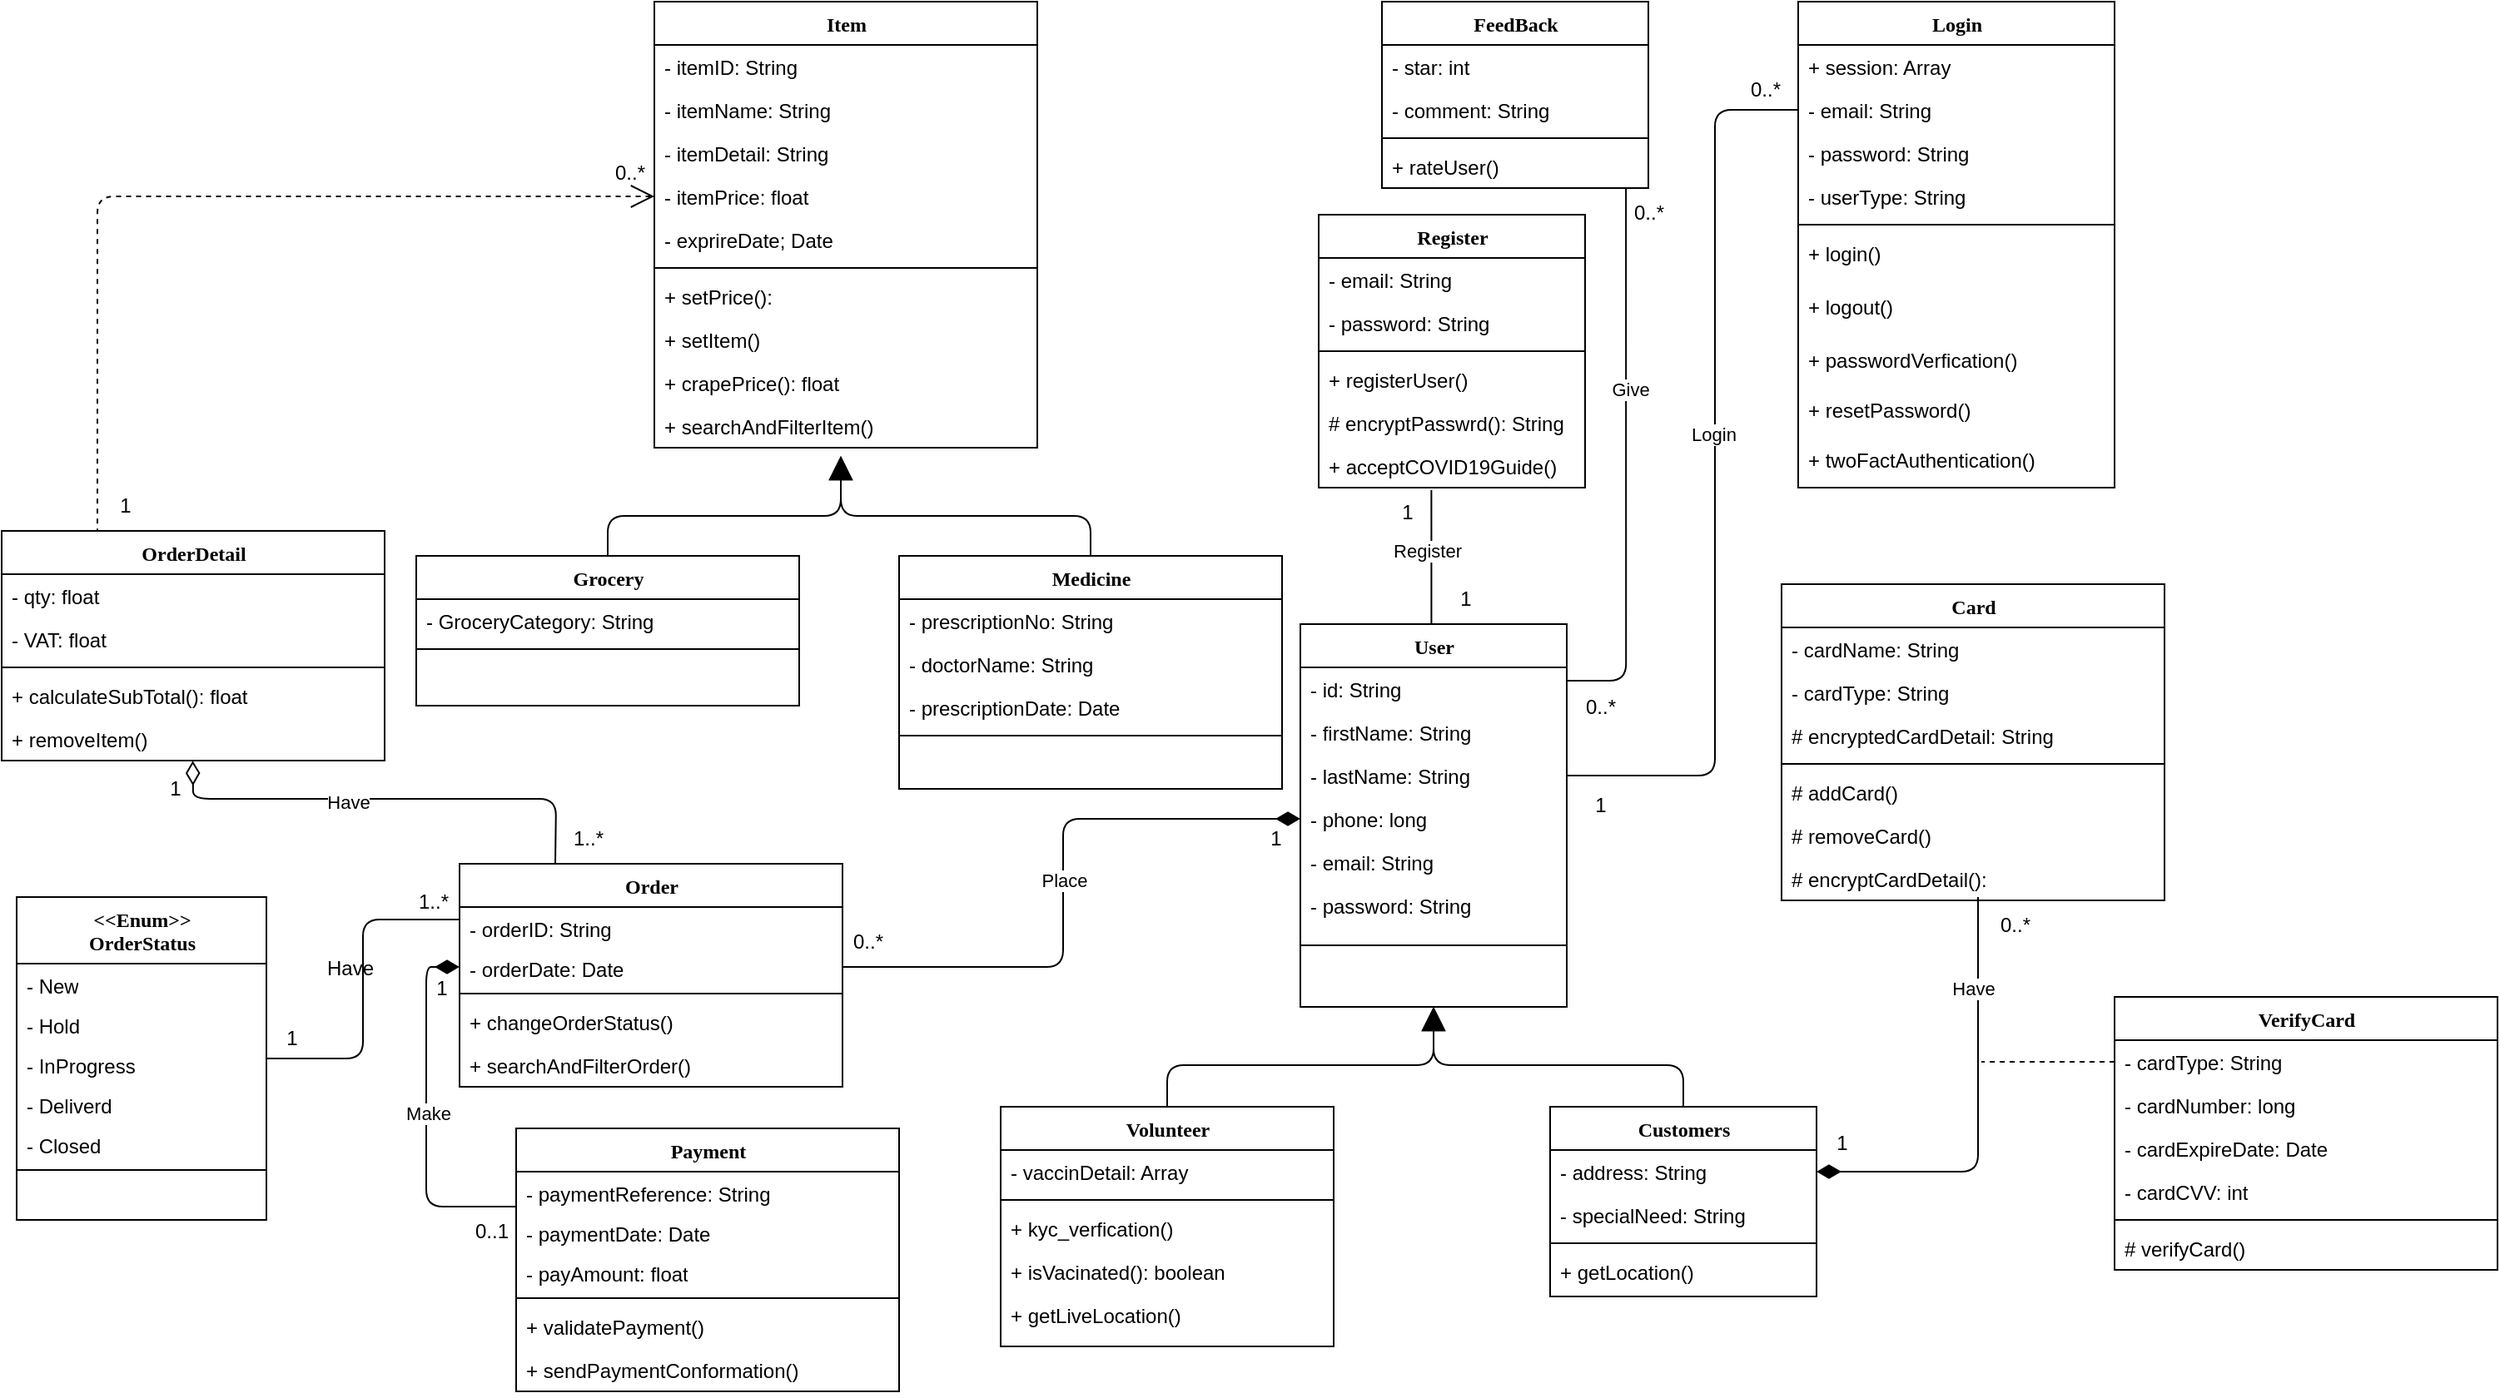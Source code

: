 <mxfile version="24.9.1">
  <diagram name="Page-1" id="9f46799a-70d6-7492-0946-bef42562c5a5">
    <mxGraphModel dx="1528" dy="288" grid="1" gridSize="10" guides="1" tooltips="1" connect="1" arrows="1" fold="1" page="1" pageScale="1" pageWidth="1100" pageHeight="850" background="none" math="0" shadow="0">
      <root>
        <mxCell id="0" />
        <mxCell id="1" parent="0" />
        <mxCell id="78961159f06e98e8-17" value="User" style="swimlane;html=1;fontStyle=1;align=center;verticalAlign=top;childLayout=stackLayout;horizontal=1;startSize=26;horizontalStack=0;resizeParent=1;resizeLast=0;collapsible=1;marginBottom=0;swimlaneFillColor=#ffffff;rounded=0;shadow=0;comic=0;labelBackgroundColor=none;strokeWidth=1;fillColor=none;fontFamily=Verdana;fontSize=12" parent="1" vertex="1">
          <mxGeometry x="581" y="386" width="160" height="230" as="geometry" />
        </mxCell>
        <mxCell id="78961159f06e98e8-21" value="- id: String" style="text;html=1;strokeColor=none;fillColor=none;align=left;verticalAlign=top;spacingLeft=4;spacingRight=4;whiteSpace=wrap;overflow=hidden;rotatable=0;points=[[0,0.5],[1,0.5]];portConstraint=eastwest;" parent="78961159f06e98e8-17" vertex="1">
          <mxGeometry y="26" width="160" height="26" as="geometry" />
        </mxCell>
        <mxCell id="78961159f06e98e8-23" value="- firstName: String" style="text;html=1;strokeColor=none;fillColor=none;align=left;verticalAlign=top;spacingLeft=4;spacingRight=4;whiteSpace=wrap;overflow=hidden;rotatable=0;points=[[0,0.5],[1,0.5]];portConstraint=eastwest;" parent="78961159f06e98e8-17" vertex="1">
          <mxGeometry y="52" width="160" height="26" as="geometry" />
        </mxCell>
        <mxCell id="gGxyU_GCamSE00vOymww-48" value="- lastName: String" style="text;html=1;strokeColor=none;fillColor=none;align=left;verticalAlign=top;spacingLeft=4;spacingRight=4;whiteSpace=wrap;overflow=hidden;rotatable=0;points=[[0,0.5],[1,0.5]];portConstraint=eastwest;" parent="78961159f06e98e8-17" vertex="1">
          <mxGeometry y="78" width="160" height="26" as="geometry" />
        </mxCell>
        <mxCell id="78961159f06e98e8-25" value="- phone: long" style="text;html=1;strokeColor=none;fillColor=none;align=left;verticalAlign=top;spacingLeft=4;spacingRight=4;whiteSpace=wrap;overflow=hidden;rotatable=0;points=[[0,0.5],[1,0.5]];portConstraint=eastwest;" parent="78961159f06e98e8-17" vertex="1">
          <mxGeometry y="104" width="160" height="26" as="geometry" />
        </mxCell>
        <mxCell id="gGxyU_GCamSE00vOymww-49" value="- email: String" style="text;html=1;strokeColor=none;fillColor=none;align=left;verticalAlign=top;spacingLeft=4;spacingRight=4;whiteSpace=wrap;overflow=hidden;rotatable=0;points=[[0,0.5],[1,0.5]];portConstraint=eastwest;" parent="78961159f06e98e8-17" vertex="1">
          <mxGeometry y="130" width="160" height="26" as="geometry" />
        </mxCell>
        <mxCell id="gGxyU_GCamSE00vOymww-51" value="- password: String" style="text;html=1;strokeColor=none;fillColor=none;align=left;verticalAlign=top;spacingLeft=4;spacingRight=4;whiteSpace=wrap;overflow=hidden;rotatable=0;points=[[0,0.5],[1,0.5]];portConstraint=eastwest;" parent="78961159f06e98e8-17" vertex="1">
          <mxGeometry y="156" width="160" height="26" as="geometry" />
        </mxCell>
        <mxCell id="78961159f06e98e8-19" value="" style="line;html=1;strokeWidth=1;fillColor=none;align=left;verticalAlign=middle;spacingTop=-1;spacingLeft=3;spacingRight=3;rotatable=0;labelPosition=right;points=[];portConstraint=eastwest;" parent="78961159f06e98e8-17" vertex="1">
          <mxGeometry y="182" width="160" height="22" as="geometry" />
        </mxCell>
        <mxCell id="gGxyU_GCamSE00vOymww-30" style="edgeStyle=orthogonalEdgeStyle;rounded=1;orthogonalLoop=1;jettySize=auto;html=1;entryX=0.5;entryY=1;entryDx=0;entryDy=0;endSize=12;startSize=12;endArrow=block;endFill=1;curved=0;" parent="1" source="gGxyU_GCamSE00vOymww-1" target="78961159f06e98e8-17" edge="1">
          <mxGeometry relative="1" as="geometry" />
        </mxCell>
        <mxCell id="gGxyU_GCamSE00vOymww-1" value="Customers" style="swimlane;html=1;fontStyle=1;align=center;verticalAlign=top;childLayout=stackLayout;horizontal=1;startSize=26;horizontalStack=0;resizeParent=1;resizeLast=0;collapsible=1;marginBottom=0;swimlaneFillColor=#ffffff;rounded=0;shadow=0;comic=0;labelBackgroundColor=none;strokeWidth=1;fillColor=none;fontFamily=Verdana;fontSize=12" parent="1" vertex="1">
          <mxGeometry x="731" y="676" width="160" height="114" as="geometry" />
        </mxCell>
        <mxCell id="gGxyU_GCamSE00vOymww-2" value="- address: String" style="text;html=1;strokeColor=none;fillColor=none;align=left;verticalAlign=top;spacingLeft=4;spacingRight=4;whiteSpace=wrap;overflow=hidden;rotatable=0;points=[[0,0.5],[1,0.5]];portConstraint=eastwest;" parent="gGxyU_GCamSE00vOymww-1" vertex="1">
          <mxGeometry y="26" width="160" height="26" as="geometry" />
        </mxCell>
        <mxCell id="gGxyU_GCamSE00vOymww-3" value="- specialNeed: String" style="text;html=1;strokeColor=none;fillColor=none;align=left;verticalAlign=top;spacingLeft=4;spacingRight=4;whiteSpace=wrap;overflow=hidden;rotatable=0;points=[[0,0.5],[1,0.5]];portConstraint=eastwest;" parent="gGxyU_GCamSE00vOymww-1" vertex="1">
          <mxGeometry y="52" width="160" height="26" as="geometry" />
        </mxCell>
        <mxCell id="gGxyU_GCamSE00vOymww-7" value="" style="line;html=1;strokeWidth=1;fillColor=none;align=left;verticalAlign=middle;spacingTop=-1;spacingLeft=3;spacingRight=3;rotatable=0;labelPosition=right;points=[];portConstraint=eastwest;" parent="gGxyU_GCamSE00vOymww-1" vertex="1">
          <mxGeometry y="78" width="160" height="8" as="geometry" />
        </mxCell>
        <mxCell id="gGxyU_GCamSE00vOymww-8" value="+ getLocation()" style="text;html=1;strokeColor=none;fillColor=none;align=left;verticalAlign=top;spacingLeft=4;spacingRight=4;whiteSpace=wrap;overflow=hidden;rotatable=0;points=[[0,0.5],[1,0.5]];portConstraint=eastwest;" parent="gGxyU_GCamSE00vOymww-1" vertex="1">
          <mxGeometry y="86" width="160" height="26" as="geometry" />
        </mxCell>
        <mxCell id="gGxyU_GCamSE00vOymww-10" value="Login" style="swimlane;html=1;fontStyle=1;align=center;verticalAlign=top;childLayout=stackLayout;horizontal=1;startSize=26;horizontalStack=0;resizeParent=1;resizeLast=0;collapsible=1;marginBottom=0;swimlaneFillColor=#ffffff;rounded=0;shadow=0;comic=0;labelBackgroundColor=none;strokeWidth=1;fillColor=none;fontFamily=Verdana;fontSize=12" parent="1" vertex="1">
          <mxGeometry x="880" y="12" width="190" height="292" as="geometry" />
        </mxCell>
        <mxCell id="24qyVHUnBFqrNhG3Pwx5-31" value="+ session: Array" style="text;html=1;strokeColor=none;fillColor=none;align=left;verticalAlign=top;spacingLeft=4;spacingRight=4;whiteSpace=wrap;overflow=hidden;rotatable=0;points=[[0,0.5],[1,0.5]];portConstraint=eastwest;" vertex="1" parent="gGxyU_GCamSE00vOymww-10">
          <mxGeometry y="26" width="190" height="26" as="geometry" />
        </mxCell>
        <mxCell id="gGxyU_GCamSE00vOymww-12" value="- email: String" style="text;html=1;strokeColor=none;fillColor=none;align=left;verticalAlign=top;spacingLeft=4;spacingRight=4;whiteSpace=wrap;overflow=hidden;rotatable=0;points=[[0,0.5],[1,0.5]];portConstraint=eastwest;" parent="gGxyU_GCamSE00vOymww-10" vertex="1">
          <mxGeometry y="52" width="190" height="26" as="geometry" />
        </mxCell>
        <mxCell id="gGxyU_GCamSE00vOymww-13" value="- password: String" style="text;html=1;strokeColor=none;fillColor=none;align=left;verticalAlign=top;spacingLeft=4;spacingRight=4;whiteSpace=wrap;overflow=hidden;rotatable=0;points=[[0,0.5],[1,0.5]];portConstraint=eastwest;" parent="gGxyU_GCamSE00vOymww-10" vertex="1">
          <mxGeometry y="78" width="190" height="26" as="geometry" />
        </mxCell>
        <mxCell id="gGxyU_GCamSE00vOymww-15" value="- userType: String" style="text;html=1;strokeColor=none;fillColor=none;align=left;verticalAlign=top;spacingLeft=4;spacingRight=4;whiteSpace=wrap;overflow=hidden;rotatable=0;points=[[0,0.5],[1,0.5]];portConstraint=eastwest;" parent="gGxyU_GCamSE00vOymww-10" vertex="1">
          <mxGeometry y="104" width="190" height="26" as="geometry" />
        </mxCell>
        <mxCell id="gGxyU_GCamSE00vOymww-16" value="" style="line;html=1;strokeWidth=1;fillColor=none;align=left;verticalAlign=middle;spacingTop=-1;spacingLeft=3;spacingRight=3;rotatable=0;labelPosition=right;points=[];portConstraint=eastwest;" parent="gGxyU_GCamSE00vOymww-10" vertex="1">
          <mxGeometry y="130" width="190" height="8" as="geometry" />
        </mxCell>
        <mxCell id="gGxyU_GCamSE00vOymww-17" value="+ login()" style="text;html=1;strokeColor=none;fillColor=none;align=left;verticalAlign=top;spacingLeft=4;spacingRight=4;whiteSpace=wrap;overflow=hidden;rotatable=0;points=[[0,0.5],[1,0.5]];portConstraint=eastwest;" parent="gGxyU_GCamSE00vOymww-10" vertex="1">
          <mxGeometry y="138" width="190" height="32" as="geometry" />
        </mxCell>
        <mxCell id="gGxyU_GCamSE00vOymww-137" value="+ logout()" style="text;html=1;strokeColor=none;fillColor=none;align=left;verticalAlign=top;spacingLeft=4;spacingRight=4;whiteSpace=wrap;overflow=hidden;rotatable=0;points=[[0,0.5],[1,0.5]];portConstraint=eastwest;" parent="gGxyU_GCamSE00vOymww-10" vertex="1">
          <mxGeometry y="170" width="190" height="32" as="geometry" />
        </mxCell>
        <mxCell id="gGxyU_GCamSE00vOymww-18" value="+ passwordVerfication()" style="text;html=1;strokeColor=none;fillColor=none;align=left;verticalAlign=top;spacingLeft=4;spacingRight=4;whiteSpace=wrap;overflow=hidden;rotatable=0;points=[[0,0.5],[1,0.5]];portConstraint=eastwest;" parent="gGxyU_GCamSE00vOymww-10" vertex="1">
          <mxGeometry y="202" width="190" height="30" as="geometry" />
        </mxCell>
        <mxCell id="gGxyU_GCamSE00vOymww-28" value="+ resetPassword()" style="text;html=1;strokeColor=none;fillColor=none;align=left;verticalAlign=top;spacingLeft=4;spacingRight=4;whiteSpace=wrap;overflow=hidden;rotatable=0;points=[[0,0.5],[1,0.5]];portConstraint=eastwest;" parent="gGxyU_GCamSE00vOymww-10" vertex="1">
          <mxGeometry y="232" width="190" height="30" as="geometry" />
        </mxCell>
        <mxCell id="gGxyU_GCamSE00vOymww-31" value="+ twoFactAuthentication()" style="text;html=1;strokeColor=none;fillColor=none;align=left;verticalAlign=top;spacingLeft=4;spacingRight=4;whiteSpace=wrap;overflow=hidden;rotatable=0;points=[[0,0.5],[1,0.5]];portConstraint=eastwest;" parent="gGxyU_GCamSE00vOymww-10" vertex="1">
          <mxGeometry y="262" width="190" height="30" as="geometry" />
        </mxCell>
        <mxCell id="gGxyU_GCamSE00vOymww-29" style="edgeStyle=orthogonalEdgeStyle;rounded=1;orthogonalLoop=1;jettySize=auto;html=1;entryX=0.5;entryY=1;entryDx=0;entryDy=0;endSize=12;startSize=12;endArrow=block;endFill=1;curved=0;" parent="1" source="gGxyU_GCamSE00vOymww-19" target="78961159f06e98e8-17" edge="1">
          <mxGeometry relative="1" as="geometry" />
        </mxCell>
        <mxCell id="gGxyU_GCamSE00vOymww-19" value="Volunteer" style="swimlane;html=1;fontStyle=1;align=center;verticalAlign=top;childLayout=stackLayout;horizontal=1;startSize=26;horizontalStack=0;resizeParent=1;resizeLast=0;collapsible=1;marginBottom=0;swimlaneFillColor=#ffffff;rounded=0;shadow=0;comic=0;labelBackgroundColor=none;strokeWidth=1;fillColor=none;fontFamily=Verdana;fontSize=12" parent="1" vertex="1">
          <mxGeometry x="401" y="676" width="200" height="144" as="geometry" />
        </mxCell>
        <mxCell id="gGxyU_GCamSE00vOymww-20" value="- vaccinDetail: Array" style="text;html=1;strokeColor=none;fillColor=none;align=left;verticalAlign=top;spacingLeft=4;spacingRight=4;whiteSpace=wrap;overflow=hidden;rotatable=0;points=[[0,0.5],[1,0.5]];portConstraint=eastwest;" parent="gGxyU_GCamSE00vOymww-19" vertex="1">
          <mxGeometry y="26" width="200" height="26" as="geometry" />
        </mxCell>
        <mxCell id="gGxyU_GCamSE00vOymww-25" value="" style="line;html=1;strokeWidth=1;fillColor=none;align=left;verticalAlign=middle;spacingTop=-1;spacingLeft=3;spacingRight=3;rotatable=0;labelPosition=right;points=[];portConstraint=eastwest;" parent="gGxyU_GCamSE00vOymww-19" vertex="1">
          <mxGeometry y="52" width="200" height="8" as="geometry" />
        </mxCell>
        <mxCell id="gGxyU_GCamSE00vOymww-26" value="+ kyc_verfication()" style="text;html=1;strokeColor=none;fillColor=none;align=left;verticalAlign=top;spacingLeft=4;spacingRight=4;whiteSpace=wrap;overflow=hidden;rotatable=0;points=[[0,0.5],[1,0.5]];portConstraint=eastwest;" parent="gGxyU_GCamSE00vOymww-19" vertex="1">
          <mxGeometry y="60" width="200" height="26" as="geometry" />
        </mxCell>
        <mxCell id="gGxyU_GCamSE00vOymww-27" value="+ isVacinated(): boolean" style="text;html=1;strokeColor=none;fillColor=none;align=left;verticalAlign=top;spacingLeft=4;spacingRight=4;whiteSpace=wrap;overflow=hidden;rotatable=0;points=[[0,0.5],[1,0.5]];portConstraint=eastwest;" parent="gGxyU_GCamSE00vOymww-19" vertex="1">
          <mxGeometry y="86" width="200" height="26" as="geometry" />
        </mxCell>
        <mxCell id="24qyVHUnBFqrNhG3Pwx5-6" value="+ getLiveLocation()" style="text;html=1;strokeColor=none;fillColor=none;align=left;verticalAlign=top;spacingLeft=4;spacingRight=4;whiteSpace=wrap;overflow=hidden;rotatable=0;points=[[0,0.5],[1,0.5]];portConstraint=eastwest;" vertex="1" parent="gGxyU_GCamSE00vOymww-19">
          <mxGeometry y="112" width="200" height="26" as="geometry" />
        </mxCell>
        <mxCell id="gGxyU_GCamSE00vOymww-33" value="Card" style="swimlane;html=1;fontStyle=1;align=center;verticalAlign=top;childLayout=stackLayout;horizontal=1;startSize=26;horizontalStack=0;resizeParent=1;resizeLast=0;collapsible=1;marginBottom=0;swimlaneFillColor=#ffffff;rounded=0;shadow=0;comic=0;labelBackgroundColor=none;strokeWidth=1;fillColor=none;fontFamily=Verdana;fontSize=12" parent="1" vertex="1">
          <mxGeometry x="870" y="362" width="230" height="190" as="geometry" />
        </mxCell>
        <mxCell id="24qyVHUnBFqrNhG3Pwx5-44" value="- cardName: String" style="text;html=1;strokeColor=none;fillColor=none;align=left;verticalAlign=top;spacingLeft=4;spacingRight=4;whiteSpace=wrap;overflow=hidden;rotatable=0;points=[[0,0.5],[1,0.5]];portConstraint=eastwest;" vertex="1" parent="gGxyU_GCamSE00vOymww-33">
          <mxGeometry y="26" width="230" height="26" as="geometry" />
        </mxCell>
        <mxCell id="gGxyU_GCamSE00vOymww-41" value="- cardType: String" style="text;html=1;strokeColor=none;fillColor=none;align=left;verticalAlign=top;spacingLeft=4;spacingRight=4;whiteSpace=wrap;overflow=hidden;rotatable=0;points=[[0,0.5],[1,0.5]];portConstraint=eastwest;" parent="gGxyU_GCamSE00vOymww-33" vertex="1">
          <mxGeometry y="52" width="230" height="26" as="geometry" />
        </mxCell>
        <mxCell id="24qyVHUnBFqrNhG3Pwx5-45" value="# encryptedCardDetail: String" style="text;html=1;strokeColor=none;fillColor=none;align=left;verticalAlign=top;spacingLeft=4;spacingRight=4;whiteSpace=wrap;overflow=hidden;rotatable=0;points=[[0,0.5],[1,0.5]];portConstraint=eastwest;" vertex="1" parent="gGxyU_GCamSE00vOymww-33">
          <mxGeometry y="78" width="230" height="26" as="geometry" />
        </mxCell>
        <mxCell id="gGxyU_GCamSE00vOymww-38" value="" style="line;html=1;strokeWidth=1;fillColor=none;align=left;verticalAlign=middle;spacingTop=-1;spacingLeft=3;spacingRight=3;rotatable=0;labelPosition=right;points=[];portConstraint=eastwest;" parent="gGxyU_GCamSE00vOymww-33" vertex="1">
          <mxGeometry y="104" width="230" height="8" as="geometry" />
        </mxCell>
        <mxCell id="24qyVHUnBFqrNhG3Pwx5-4" value="# addCard()" style="text;html=1;strokeColor=none;fillColor=none;align=left;verticalAlign=top;spacingLeft=4;spacingRight=4;whiteSpace=wrap;overflow=hidden;rotatable=0;points=[[0,0.5],[1,0.5]];portConstraint=eastwest;" vertex="1" parent="gGxyU_GCamSE00vOymww-33">
          <mxGeometry y="112" width="230" height="26" as="geometry" />
        </mxCell>
        <mxCell id="24qyVHUnBFqrNhG3Pwx5-3" value="# removeCard()" style="text;html=1;strokeColor=none;fillColor=none;align=left;verticalAlign=top;spacingLeft=4;spacingRight=4;whiteSpace=wrap;overflow=hidden;rotatable=0;points=[[0,0.5],[1,0.5]];portConstraint=eastwest;" vertex="1" parent="gGxyU_GCamSE00vOymww-33">
          <mxGeometry y="138" width="230" height="26" as="geometry" />
        </mxCell>
        <mxCell id="24qyVHUnBFqrNhG3Pwx5-46" value="# encryptCardDetail():" style="text;html=1;strokeColor=none;fillColor=none;align=left;verticalAlign=top;spacingLeft=4;spacingRight=4;whiteSpace=wrap;overflow=hidden;rotatable=0;points=[[0,0.5],[1,0.5]];portConstraint=eastwest;" vertex="1" parent="gGxyU_GCamSE00vOymww-33">
          <mxGeometry y="164" width="230" height="26" as="geometry" />
        </mxCell>
        <mxCell id="gGxyU_GCamSE00vOymww-52" value="Register" style="swimlane;html=1;fontStyle=1;align=center;verticalAlign=top;childLayout=stackLayout;horizontal=1;startSize=26;horizontalStack=0;resizeParent=1;resizeLast=0;collapsible=1;marginBottom=0;swimlaneFillColor=#ffffff;rounded=0;shadow=0;comic=0;labelBackgroundColor=none;strokeWidth=1;fillColor=none;fontFamily=Verdana;fontSize=12" parent="1" vertex="1">
          <mxGeometry x="592" y="140" width="160" height="164" as="geometry" />
        </mxCell>
        <mxCell id="gGxyU_GCamSE00vOymww-57" value="- email: String" style="text;html=1;strokeColor=none;fillColor=none;align=left;verticalAlign=top;spacingLeft=4;spacingRight=4;whiteSpace=wrap;overflow=hidden;rotatable=0;points=[[0,0.5],[1,0.5]];portConstraint=eastwest;" parent="gGxyU_GCamSE00vOymww-52" vertex="1">
          <mxGeometry y="26" width="160" height="26" as="geometry" />
        </mxCell>
        <mxCell id="gGxyU_GCamSE00vOymww-58" value="- password: String" style="text;html=1;strokeColor=none;fillColor=none;align=left;verticalAlign=top;spacingLeft=4;spacingRight=4;whiteSpace=wrap;overflow=hidden;rotatable=0;points=[[0,0.5],[1,0.5]];portConstraint=eastwest;" parent="gGxyU_GCamSE00vOymww-52" vertex="1">
          <mxGeometry y="52" width="160" height="26" as="geometry" />
        </mxCell>
        <mxCell id="gGxyU_GCamSE00vOymww-59" value="" style="line;html=1;strokeWidth=1;fillColor=none;align=left;verticalAlign=middle;spacingTop=-1;spacingLeft=3;spacingRight=3;rotatable=0;labelPosition=right;points=[];portConstraint=eastwest;" parent="gGxyU_GCamSE00vOymww-52" vertex="1">
          <mxGeometry y="78" width="160" height="8" as="geometry" />
        </mxCell>
        <mxCell id="gGxyU_GCamSE00vOymww-60" value="+ registerUser()" style="text;html=1;strokeColor=none;fillColor=none;align=left;verticalAlign=top;spacingLeft=4;spacingRight=4;whiteSpace=wrap;overflow=hidden;rotatable=0;points=[[0,0.5],[1,0.5]];portConstraint=eastwest;" parent="gGxyU_GCamSE00vOymww-52" vertex="1">
          <mxGeometry y="86" width="160" height="26" as="geometry" />
        </mxCell>
        <mxCell id="24qyVHUnBFqrNhG3Pwx5-2" value="# encryptPasswrd(): String" style="text;html=1;strokeColor=none;fillColor=none;align=left;verticalAlign=top;spacingLeft=4;spacingRight=4;whiteSpace=wrap;overflow=hidden;rotatable=0;points=[[0,0.5],[1,0.5]];portConstraint=eastwest;" vertex="1" parent="gGxyU_GCamSE00vOymww-52">
          <mxGeometry y="112" width="160" height="26" as="geometry" />
        </mxCell>
        <mxCell id="gGxyU_GCamSE00vOymww-62" value="+ acceptCOVID19Guide()" style="text;html=1;strokeColor=none;fillColor=none;align=left;verticalAlign=top;spacingLeft=4;spacingRight=4;whiteSpace=wrap;overflow=hidden;rotatable=0;points=[[0,0.5],[1,0.5]];portConstraint=eastwest;" parent="gGxyU_GCamSE00vOymww-52" vertex="1">
          <mxGeometry y="138" width="160" height="26" as="geometry" />
        </mxCell>
        <mxCell id="gGxyU_GCamSE00vOymww-63" style="edgeStyle=orthogonalEdgeStyle;rounded=1;orthogonalLoop=1;jettySize=auto;html=1;endArrow=none;endFill=0;startSize=12;endSize=12;startArrow=diamondThin;startFill=1;curved=0;" parent="1" source="gGxyU_GCamSE00vOymww-2" edge="1">
          <mxGeometry relative="1" as="geometry">
            <Array as="points">
              <mxPoint x="988" y="715" />
            </Array>
            <mxPoint x="988" y="550" as="targetPoint" />
          </mxGeometry>
        </mxCell>
        <mxCell id="24qyVHUnBFqrNhG3Pwx5-21" value="Have" style="edgeLabel;html=1;align=center;verticalAlign=middle;resizable=0;points=[];" vertex="1" connectable="0" parent="gGxyU_GCamSE00vOymww-63">
          <mxGeometry x="0.161" y="2" relative="1" as="geometry">
            <mxPoint x="-1" y="-55" as="offset" />
          </mxGeometry>
        </mxCell>
        <mxCell id="gGxyU_GCamSE00vOymww-64" value="Item" style="swimlane;html=1;fontStyle=1;align=center;verticalAlign=top;childLayout=stackLayout;horizontal=1;startSize=26;horizontalStack=0;resizeParent=1;resizeLast=0;collapsible=1;marginBottom=0;swimlaneFillColor=#ffffff;rounded=0;shadow=0;comic=0;labelBackgroundColor=none;strokeWidth=1;fillColor=none;fontFamily=Verdana;fontSize=12" parent="1" vertex="1">
          <mxGeometry x="193" y="12" width="230" height="268" as="geometry" />
        </mxCell>
        <mxCell id="gGxyU_GCamSE00vOymww-65" value="- itemID: String" style="text;html=1;strokeColor=none;fillColor=none;align=left;verticalAlign=top;spacingLeft=4;spacingRight=4;whiteSpace=wrap;overflow=hidden;rotatable=0;points=[[0,0.5],[1,0.5]];portConstraint=eastwest;" parent="gGxyU_GCamSE00vOymww-64" vertex="1">
          <mxGeometry y="26" width="230" height="26" as="geometry" />
        </mxCell>
        <mxCell id="gGxyU_GCamSE00vOymww-66" value="- itemName: String" style="text;html=1;strokeColor=none;fillColor=none;align=left;verticalAlign=top;spacingLeft=4;spacingRight=4;whiteSpace=wrap;overflow=hidden;rotatable=0;points=[[0,0.5],[1,0.5]];portConstraint=eastwest;" parent="gGxyU_GCamSE00vOymww-64" vertex="1">
          <mxGeometry y="52" width="230" height="26" as="geometry" />
        </mxCell>
        <mxCell id="gGxyU_GCamSE00vOymww-114" value="- itemDetail: String" style="text;html=1;strokeColor=none;fillColor=none;align=left;verticalAlign=top;spacingLeft=4;spacingRight=4;whiteSpace=wrap;overflow=hidden;rotatable=0;points=[[0,0.5],[1,0.5]];portConstraint=eastwest;" parent="gGxyU_GCamSE00vOymww-64" vertex="1">
          <mxGeometry y="78" width="230" height="26" as="geometry" />
        </mxCell>
        <mxCell id="gGxyU_GCamSE00vOymww-67" value="- itemPrice: float" style="text;html=1;strokeColor=none;fillColor=none;align=left;verticalAlign=top;spacingLeft=4;spacingRight=4;whiteSpace=wrap;overflow=hidden;rotatable=0;points=[[0,0.5],[1,0.5]];portConstraint=eastwest;" parent="gGxyU_GCamSE00vOymww-64" vertex="1">
          <mxGeometry y="104" width="230" height="26" as="geometry" />
        </mxCell>
        <mxCell id="gGxyU_GCamSE00vOymww-77" value="- exprireDate; Date" style="text;html=1;strokeColor=none;fillColor=none;align=left;verticalAlign=top;spacingLeft=4;spacingRight=4;whiteSpace=wrap;overflow=hidden;rotatable=0;points=[[0,0.5],[1,0.5]];portConstraint=eastwest;" parent="gGxyU_GCamSE00vOymww-64" vertex="1">
          <mxGeometry y="130" width="230" height="26" as="geometry" />
        </mxCell>
        <mxCell id="gGxyU_GCamSE00vOymww-69" value="" style="line;html=1;strokeWidth=1;fillColor=none;align=left;verticalAlign=middle;spacingTop=-1;spacingLeft=3;spacingRight=3;rotatable=0;labelPosition=right;points=[];portConstraint=eastwest;" parent="gGxyU_GCamSE00vOymww-64" vertex="1">
          <mxGeometry y="156" width="230" height="8" as="geometry" />
        </mxCell>
        <mxCell id="gGxyU_GCamSE00vOymww-70" value="+ setPrice():" style="text;html=1;strokeColor=none;fillColor=none;align=left;verticalAlign=top;spacingLeft=4;spacingRight=4;whiteSpace=wrap;overflow=hidden;rotatable=0;points=[[0,0.5],[1,0.5]];portConstraint=eastwest;" parent="gGxyU_GCamSE00vOymww-64" vertex="1">
          <mxGeometry y="164" width="230" height="26" as="geometry" />
        </mxCell>
        <mxCell id="gGxyU_GCamSE00vOymww-150" value="+ setItem()" style="text;html=1;strokeColor=none;fillColor=none;align=left;verticalAlign=top;spacingLeft=4;spacingRight=4;whiteSpace=wrap;overflow=hidden;rotatable=0;points=[[0,0.5],[1,0.5]];portConstraint=eastwest;" parent="gGxyU_GCamSE00vOymww-64" vertex="1">
          <mxGeometry y="190" width="230" height="26" as="geometry" />
        </mxCell>
        <mxCell id="gGxyU_GCamSE00vOymww-113" value="+ crapePrice(): float&amp;nbsp;" style="text;html=1;strokeColor=none;fillColor=none;align=left;verticalAlign=top;spacingLeft=4;spacingRight=4;whiteSpace=wrap;overflow=hidden;rotatable=0;points=[[0,0.5],[1,0.5]];portConstraint=eastwest;" parent="gGxyU_GCamSE00vOymww-64" vertex="1">
          <mxGeometry y="216" width="230" height="26" as="geometry" />
        </mxCell>
        <mxCell id="gGxyU_GCamSE00vOymww-169" value="+ searchAndFilterItem()" style="text;html=1;strokeColor=none;fillColor=none;align=left;verticalAlign=top;spacingLeft=4;spacingRight=4;whiteSpace=wrap;overflow=hidden;rotatable=0;points=[[0,0.5],[1,0.5]];portConstraint=eastwest;" parent="gGxyU_GCamSE00vOymww-64" vertex="1">
          <mxGeometry y="242" width="230" height="26" as="geometry" />
        </mxCell>
        <mxCell id="gGxyU_GCamSE00vOymww-86" style="edgeStyle=orthogonalEdgeStyle;rounded=1;orthogonalLoop=1;jettySize=auto;html=1;entryX=0.5;entryY=1;entryDx=0;entryDy=0;endSize=12;startSize=12;endArrow=block;endFill=1;curved=0;" parent="1" source="gGxyU_GCamSE00vOymww-71" edge="1">
          <mxGeometry relative="1" as="geometry">
            <mxPoint x="305" y="285" as="targetPoint" />
            <Array as="points">
              <mxPoint x="455" y="321" />
              <mxPoint x="305" y="321" />
            </Array>
          </mxGeometry>
        </mxCell>
        <mxCell id="gGxyU_GCamSE00vOymww-71" value="Medicine" style="swimlane;html=1;fontStyle=1;align=center;verticalAlign=top;childLayout=stackLayout;horizontal=1;startSize=26;horizontalStack=0;resizeParent=1;resizeLast=0;collapsible=1;marginBottom=0;swimlaneFillColor=#ffffff;rounded=0;shadow=0;comic=0;labelBackgroundColor=none;strokeWidth=1;fillColor=none;fontFamily=Verdana;fontSize=12" parent="1" vertex="1">
          <mxGeometry x="340" y="345" width="230" height="140" as="geometry" />
        </mxCell>
        <mxCell id="gGxyU_GCamSE00vOymww-72" value="- prescriptionNo: String" style="text;html=1;strokeColor=none;fillColor=none;align=left;verticalAlign=top;spacingLeft=4;spacingRight=4;whiteSpace=wrap;overflow=hidden;rotatable=0;points=[[0,0.5],[1,0.5]];portConstraint=eastwest;" parent="gGxyU_GCamSE00vOymww-71" vertex="1">
          <mxGeometry y="26" width="230" height="26" as="geometry" />
        </mxCell>
        <mxCell id="gGxyU_GCamSE00vOymww-73" value="- doctorName: String&amp;nbsp;" style="text;html=1;strokeColor=none;fillColor=none;align=left;verticalAlign=top;spacingLeft=4;spacingRight=4;whiteSpace=wrap;overflow=hidden;rotatable=0;points=[[0,0.5],[1,0.5]];portConstraint=eastwest;" parent="gGxyU_GCamSE00vOymww-71" vertex="1">
          <mxGeometry y="52" width="230" height="26" as="geometry" />
        </mxCell>
        <mxCell id="gGxyU_GCamSE00vOymww-74" value="- prescriptionDate: Date" style="text;html=1;strokeColor=none;fillColor=none;align=left;verticalAlign=top;spacingLeft=4;spacingRight=4;whiteSpace=wrap;overflow=hidden;rotatable=0;points=[[0,0.5],[1,0.5]];portConstraint=eastwest;" parent="gGxyU_GCamSE00vOymww-71" vertex="1">
          <mxGeometry y="78" width="230" height="26" as="geometry" />
        </mxCell>
        <mxCell id="gGxyU_GCamSE00vOymww-75" value="" style="line;html=1;strokeWidth=1;fillColor=none;align=left;verticalAlign=middle;spacingTop=-1;spacingLeft=3;spacingRight=3;rotatable=0;labelPosition=right;points=[];portConstraint=eastwest;" parent="gGxyU_GCamSE00vOymww-71" vertex="1">
          <mxGeometry y="104" width="230" height="8" as="geometry" />
        </mxCell>
        <mxCell id="gGxyU_GCamSE00vOymww-76" value="&amp;nbsp;" style="text;html=1;strokeColor=none;fillColor=none;align=left;verticalAlign=top;spacingLeft=4;spacingRight=4;whiteSpace=wrap;overflow=hidden;rotatable=0;points=[[0,0.5],[1,0.5]];portConstraint=eastwest;" parent="gGxyU_GCamSE00vOymww-71" vertex="1">
          <mxGeometry y="112" width="230" height="26" as="geometry" />
        </mxCell>
        <mxCell id="gGxyU_GCamSE00vOymww-78" value="Grocery" style="swimlane;html=1;fontStyle=1;align=center;verticalAlign=top;childLayout=stackLayout;horizontal=1;startSize=26;horizontalStack=0;resizeParent=1;resizeLast=0;collapsible=1;marginBottom=0;swimlaneFillColor=#ffffff;rounded=0;shadow=0;comic=0;labelBackgroundColor=none;strokeWidth=1;fillColor=none;fontFamily=Verdana;fontSize=12" parent="1" vertex="1">
          <mxGeometry x="50" y="345" width="230" height="90" as="geometry" />
        </mxCell>
        <mxCell id="gGxyU_GCamSE00vOymww-79" value="- GroceryCategory: String" style="text;html=1;strokeColor=none;fillColor=none;align=left;verticalAlign=top;spacingLeft=4;spacingRight=4;whiteSpace=wrap;overflow=hidden;rotatable=0;points=[[0,0.5],[1,0.5]];portConstraint=eastwest;" parent="gGxyU_GCamSE00vOymww-78" vertex="1">
          <mxGeometry y="26" width="230" height="26" as="geometry" />
        </mxCell>
        <mxCell id="gGxyU_GCamSE00vOymww-83" value="" style="line;html=1;strokeWidth=1;fillColor=none;align=left;verticalAlign=middle;spacingTop=-1;spacingLeft=3;spacingRight=3;rotatable=0;labelPosition=right;points=[];portConstraint=eastwest;" parent="gGxyU_GCamSE00vOymww-78" vertex="1">
          <mxGeometry y="52" width="230" height="8" as="geometry" />
        </mxCell>
        <mxCell id="gGxyU_GCamSE00vOymww-84" value="&amp;nbsp;" style="text;html=1;strokeColor=none;fillColor=none;align=left;verticalAlign=top;spacingLeft=4;spacingRight=4;whiteSpace=wrap;overflow=hidden;rotatable=0;points=[[0,0.5],[1,0.5]];portConstraint=eastwest;" parent="gGxyU_GCamSE00vOymww-78" vertex="1">
          <mxGeometry y="60" width="230" height="26" as="geometry" />
        </mxCell>
        <mxCell id="gGxyU_GCamSE00vOymww-85" style="edgeStyle=orthogonalEdgeStyle;rounded=1;orthogonalLoop=1;jettySize=auto;html=1;entryX=0.5;entryY=1;entryDx=0;entryDy=0;endSize=12;startSize=12;endArrow=block;endFill=1;curved=0;" parent="1" source="gGxyU_GCamSE00vOymww-78" edge="1">
          <mxGeometry relative="1" as="geometry">
            <mxPoint x="305" y="285" as="targetPoint" />
            <Array as="points">
              <mxPoint x="165" y="321" />
              <mxPoint x="305" y="321" />
            </Array>
          </mxGeometry>
        </mxCell>
        <mxCell id="gGxyU_GCamSE00vOymww-87" value="OrderDetail" style="swimlane;html=1;fontStyle=1;align=center;verticalAlign=top;childLayout=stackLayout;horizontal=1;startSize=26;horizontalStack=0;resizeParent=1;resizeLast=0;collapsible=1;marginBottom=0;swimlaneFillColor=#ffffff;rounded=0;shadow=0;comic=0;labelBackgroundColor=none;strokeWidth=1;fillColor=none;fontFamily=Verdana;fontSize=12" parent="1" vertex="1">
          <mxGeometry x="-199" y="330" width="230" height="138" as="geometry" />
        </mxCell>
        <mxCell id="gGxyU_GCamSE00vOymww-90" value="- qty: float" style="text;html=1;strokeColor=none;fillColor=none;align=left;verticalAlign=top;spacingLeft=4;spacingRight=4;whiteSpace=wrap;overflow=hidden;rotatable=0;points=[[0,0.5],[1,0.5]];portConstraint=eastwest;" parent="gGxyU_GCamSE00vOymww-87" vertex="1">
          <mxGeometry y="26" width="230" height="26" as="geometry" />
        </mxCell>
        <mxCell id="gGxyU_GCamSE00vOymww-91" value="- VAT: float" style="text;html=1;strokeColor=none;fillColor=none;align=left;verticalAlign=top;spacingLeft=4;spacingRight=4;whiteSpace=wrap;overflow=hidden;rotatable=0;points=[[0,0.5],[1,0.5]];portConstraint=eastwest;" parent="gGxyU_GCamSE00vOymww-87" vertex="1">
          <mxGeometry y="52" width="230" height="26" as="geometry" />
        </mxCell>
        <mxCell id="gGxyU_GCamSE00vOymww-92" value="" style="line;html=1;strokeWidth=1;fillColor=none;align=left;verticalAlign=middle;spacingTop=-1;spacingLeft=3;spacingRight=3;rotatable=0;labelPosition=right;points=[];portConstraint=eastwest;" parent="gGxyU_GCamSE00vOymww-87" vertex="1">
          <mxGeometry y="78" width="230" height="8" as="geometry" />
        </mxCell>
        <mxCell id="gGxyU_GCamSE00vOymww-93" value="+ calculateSubTotal(): float" style="text;html=1;strokeColor=none;fillColor=none;align=left;verticalAlign=top;spacingLeft=4;spacingRight=4;whiteSpace=wrap;overflow=hidden;rotatable=0;points=[[0,0.5],[1,0.5]];portConstraint=eastwest;" parent="gGxyU_GCamSE00vOymww-87" vertex="1">
          <mxGeometry y="86" width="230" height="26" as="geometry" />
        </mxCell>
        <mxCell id="gGxyU_GCamSE00vOymww-167" value="+ removeItem()" style="text;html=1;strokeColor=none;fillColor=none;align=left;verticalAlign=top;spacingLeft=4;spacingRight=4;whiteSpace=wrap;overflow=hidden;rotatable=0;points=[[0,0.5],[1,0.5]];portConstraint=eastwest;" parent="gGxyU_GCamSE00vOymww-87" vertex="1">
          <mxGeometry y="112" width="230" height="26" as="geometry" />
        </mxCell>
        <mxCell id="gGxyU_GCamSE00vOymww-95" value="Order" style="swimlane;html=1;fontStyle=1;align=center;verticalAlign=top;childLayout=stackLayout;horizontal=1;startSize=26;horizontalStack=0;resizeParent=1;resizeLast=0;collapsible=1;marginBottom=0;swimlaneFillColor=#ffffff;rounded=0;shadow=0;comic=0;labelBackgroundColor=none;strokeWidth=1;fillColor=none;fontFamily=Verdana;fontSize=12" parent="1" vertex="1">
          <mxGeometry x="76" y="530" width="230" height="134" as="geometry" />
        </mxCell>
        <mxCell id="gGxyU_GCamSE00vOymww-156" value="- orderID: String" style="text;html=1;strokeColor=none;fillColor=none;align=left;verticalAlign=top;spacingLeft=4;spacingRight=4;whiteSpace=wrap;overflow=hidden;rotatable=0;points=[[0,0.5],[1,0.5]];portConstraint=eastwest;" parent="gGxyU_GCamSE00vOymww-95" vertex="1">
          <mxGeometry y="26" width="230" height="24" as="geometry" />
        </mxCell>
        <mxCell id="gGxyU_GCamSE00vOymww-96" value="- orderDate: Date" style="text;html=1;strokeColor=none;fillColor=none;align=left;verticalAlign=top;spacingLeft=4;spacingRight=4;whiteSpace=wrap;overflow=hidden;rotatable=0;points=[[0,0.5],[1,0.5]];portConstraint=eastwest;" parent="gGxyU_GCamSE00vOymww-95" vertex="1">
          <mxGeometry y="50" width="230" height="24" as="geometry" />
        </mxCell>
        <mxCell id="gGxyU_GCamSE00vOymww-99" value="" style="line;html=1;strokeWidth=1;fillColor=none;align=left;verticalAlign=middle;spacingTop=-1;spacingLeft=3;spacingRight=3;rotatable=0;labelPosition=right;points=[];portConstraint=eastwest;" parent="gGxyU_GCamSE00vOymww-95" vertex="1">
          <mxGeometry y="74" width="230" height="8" as="geometry" />
        </mxCell>
        <mxCell id="gGxyU_GCamSE00vOymww-100" value="+ changeOrderStatus()" style="text;html=1;strokeColor=none;fillColor=none;align=left;verticalAlign=top;spacingLeft=4;spacingRight=4;whiteSpace=wrap;overflow=hidden;rotatable=0;points=[[0,0.5],[1,0.5]];portConstraint=eastwest;" parent="gGxyU_GCamSE00vOymww-95" vertex="1">
          <mxGeometry y="82" width="230" height="26" as="geometry" />
        </mxCell>
        <mxCell id="gGxyU_GCamSE00vOymww-168" value="+ searchAndFilterOrder()" style="text;html=1;strokeColor=none;fillColor=none;align=left;verticalAlign=top;spacingLeft=4;spacingRight=4;whiteSpace=wrap;overflow=hidden;rotatable=0;points=[[0,0.5],[1,0.5]];portConstraint=eastwest;" parent="gGxyU_GCamSE00vOymww-95" vertex="1">
          <mxGeometry y="108" width="230" height="26" as="geometry" />
        </mxCell>
        <mxCell id="gGxyU_GCamSE00vOymww-101" style="rounded=1;orthogonalLoop=1;jettySize=auto;html=1;entryX=0.25;entryY=0;entryDx=0;entryDy=0;endArrow=none;endFill=0;endSize=12;startSize=12;exitX=0.499;exitY=1.004;exitDx=0;exitDy=0;exitPerimeter=0;curved=0;startArrow=diamondThin;startFill=0;" parent="1" source="gGxyU_GCamSE00vOymww-167" target="gGxyU_GCamSE00vOymww-95" edge="1">
          <mxGeometry relative="1" as="geometry">
            <mxPoint x="-84" y="470" as="sourcePoint" />
            <mxPoint x="133.5" y="505" as="targetPoint" />
            <Array as="points">
              <mxPoint x="-84" y="491" />
              <mxPoint x="134" y="491" />
            </Array>
          </mxGeometry>
        </mxCell>
        <mxCell id="24qyVHUnBFqrNhG3Pwx5-28" value="Have" style="edgeLabel;html=1;align=center;verticalAlign=middle;resizable=0;points=[];" vertex="1" connectable="0" parent="gGxyU_GCamSE00vOymww-101">
          <mxGeometry x="-0.176" y="-2" relative="1" as="geometry">
            <mxPoint as="offset" />
          </mxGeometry>
        </mxCell>
        <mxCell id="gGxyU_GCamSE00vOymww-164" style="edgeStyle=orthogonalEdgeStyle;rounded=1;orthogonalLoop=1;jettySize=auto;html=1;entryX=0;entryY=0.25;entryDx=0;entryDy=0;endArrow=none;endFill=0;curved=0;" parent="1" source="gGxyU_GCamSE00vOymww-103" target="gGxyU_GCamSE00vOymww-95" edge="1">
          <mxGeometry relative="1" as="geometry" />
        </mxCell>
        <mxCell id="gGxyU_GCamSE00vOymww-103" value="&amp;lt;&amp;lt;Enum&amp;gt;&amp;gt;&lt;div&gt;OrderStatus&lt;/div&gt;" style="swimlane;html=1;fontStyle=1;align=center;verticalAlign=top;childLayout=stackLayout;horizontal=1;startSize=40;horizontalStack=0;resizeParent=1;resizeLast=0;collapsible=1;marginBottom=0;swimlaneFillColor=#ffffff;rounded=0;shadow=0;comic=0;labelBackgroundColor=none;strokeWidth=1;fillColor=none;fontFamily=Verdana;fontSize=12" parent="1" vertex="1">
          <mxGeometry x="-190" y="550" width="150" height="194" as="geometry" />
        </mxCell>
        <mxCell id="gGxyU_GCamSE00vOymww-104" value="- New" style="text;html=1;strokeColor=none;fillColor=none;align=left;verticalAlign=top;spacingLeft=4;spacingRight=4;whiteSpace=wrap;overflow=hidden;rotatable=0;points=[[0,0.5],[1,0.5]];portConstraint=eastwest;" parent="gGxyU_GCamSE00vOymww-103" vertex="1">
          <mxGeometry y="40" width="150" height="24" as="geometry" />
        </mxCell>
        <mxCell id="gGxyU_GCamSE00vOymww-107" value="- Hold" style="text;html=1;strokeColor=none;fillColor=none;align=left;verticalAlign=top;spacingLeft=4;spacingRight=4;whiteSpace=wrap;overflow=hidden;rotatable=0;points=[[0,0.5],[1,0.5]];portConstraint=eastwest;" parent="gGxyU_GCamSE00vOymww-103" vertex="1">
          <mxGeometry y="64" width="150" height="24" as="geometry" />
        </mxCell>
        <mxCell id="gGxyU_GCamSE00vOymww-109" value="- InProgress" style="text;html=1;strokeColor=none;fillColor=none;align=left;verticalAlign=top;spacingLeft=4;spacingRight=4;whiteSpace=wrap;overflow=hidden;rotatable=0;points=[[0,0.5],[1,0.5]];portConstraint=eastwest;" parent="gGxyU_GCamSE00vOymww-103" vertex="1">
          <mxGeometry y="88" width="150" height="24" as="geometry" />
        </mxCell>
        <mxCell id="gGxyU_GCamSE00vOymww-108" value="- Deliverd" style="text;html=1;strokeColor=none;fillColor=none;align=left;verticalAlign=top;spacingLeft=4;spacingRight=4;whiteSpace=wrap;overflow=hidden;rotatable=0;points=[[0,0.5],[1,0.5]];portConstraint=eastwest;" parent="gGxyU_GCamSE00vOymww-103" vertex="1">
          <mxGeometry y="112" width="150" height="24" as="geometry" />
        </mxCell>
        <mxCell id="gGxyU_GCamSE00vOymww-110" value="- Closed" style="text;html=1;strokeColor=none;fillColor=none;align=left;verticalAlign=top;spacingLeft=4;spacingRight=4;whiteSpace=wrap;overflow=hidden;rotatable=0;points=[[0,0.5],[1,0.5]];portConstraint=eastwest;" parent="gGxyU_GCamSE00vOymww-103" vertex="1">
          <mxGeometry y="136" width="150" height="24" as="geometry" />
        </mxCell>
        <mxCell id="gGxyU_GCamSE00vOymww-105" value="" style="line;html=1;strokeWidth=1;fillColor=none;align=left;verticalAlign=middle;spacingTop=-1;spacingLeft=3;spacingRight=3;rotatable=0;labelPosition=right;points=[];portConstraint=eastwest;" parent="gGxyU_GCamSE00vOymww-103" vertex="1">
          <mxGeometry y="160" width="150" height="8" as="geometry" />
        </mxCell>
        <mxCell id="gGxyU_GCamSE00vOymww-106" value="&amp;nbsp;" style="text;html=1;strokeColor=none;fillColor=none;align=left;verticalAlign=top;spacingLeft=4;spacingRight=4;whiteSpace=wrap;overflow=hidden;rotatable=0;points=[[0,0.5],[1,0.5]];portConstraint=eastwest;" parent="gGxyU_GCamSE00vOymww-103" vertex="1">
          <mxGeometry y="168" width="150" height="26" as="geometry" />
        </mxCell>
        <mxCell id="gGxyU_GCamSE00vOymww-120" style="edgeStyle=orthogonalEdgeStyle;rounded=1;orthogonalLoop=1;jettySize=auto;html=1;entryX=0;entryY=0.5;entryDx=0;entryDy=0;endArrow=diamondThin;endFill=1;curved=0;endSize=12;startSize=12;" parent="1" source="gGxyU_GCamSE00vOymww-116" target="gGxyU_GCamSE00vOymww-96" edge="1">
          <mxGeometry relative="1" as="geometry">
            <Array as="points">
              <mxPoint x="56" y="736" />
              <mxPoint x="56" y="592" />
            </Array>
          </mxGeometry>
        </mxCell>
        <mxCell id="24qyVHUnBFqrNhG3Pwx5-17" value="Make" style="edgeLabel;html=1;align=center;verticalAlign=middle;resizable=0;points=[];" vertex="1" connectable="0" parent="gGxyU_GCamSE00vOymww-120">
          <mxGeometry x="0.015" y="-1" relative="1" as="geometry">
            <mxPoint as="offset" />
          </mxGeometry>
        </mxCell>
        <mxCell id="gGxyU_GCamSE00vOymww-116" value="Payment" style="swimlane;html=1;fontStyle=1;align=center;verticalAlign=top;childLayout=stackLayout;horizontal=1;startSize=26;horizontalStack=0;resizeParent=1;resizeLast=0;collapsible=1;marginBottom=0;swimlaneFillColor=#ffffff;rounded=0;shadow=0;comic=0;labelBackgroundColor=none;strokeWidth=1;fillColor=none;fontFamily=Verdana;fontSize=12" parent="1" vertex="1">
          <mxGeometry x="110" y="689" width="230" height="158" as="geometry" />
        </mxCell>
        <mxCell id="gGxyU_GCamSE00vOymww-121" value="- paymentReference: String" style="text;html=1;strokeColor=none;fillColor=none;align=left;verticalAlign=top;spacingLeft=4;spacingRight=4;whiteSpace=wrap;overflow=hidden;rotatable=0;points=[[0,0.5],[1,0.5]];portConstraint=eastwest;" parent="gGxyU_GCamSE00vOymww-116" vertex="1">
          <mxGeometry y="26" width="230" height="24" as="geometry" />
        </mxCell>
        <mxCell id="gGxyU_GCamSE00vOymww-117" value="- paymentDate: Date" style="text;html=1;strokeColor=none;fillColor=none;align=left;verticalAlign=top;spacingLeft=4;spacingRight=4;whiteSpace=wrap;overflow=hidden;rotatable=0;points=[[0,0.5],[1,0.5]];portConstraint=eastwest;" parent="gGxyU_GCamSE00vOymww-116" vertex="1">
          <mxGeometry y="50" width="230" height="24" as="geometry" />
        </mxCell>
        <mxCell id="gGxyU_GCamSE00vOymww-122" value="- payAmount: float" style="text;html=1;strokeColor=none;fillColor=none;align=left;verticalAlign=top;spacingLeft=4;spacingRight=4;whiteSpace=wrap;overflow=hidden;rotatable=0;points=[[0,0.5],[1,0.5]];portConstraint=eastwest;" parent="gGxyU_GCamSE00vOymww-116" vertex="1">
          <mxGeometry y="74" width="230" height="24" as="geometry" />
        </mxCell>
        <mxCell id="gGxyU_GCamSE00vOymww-118" value="" style="line;html=1;strokeWidth=1;fillColor=none;align=left;verticalAlign=middle;spacingTop=-1;spacingLeft=3;spacingRight=3;rotatable=0;labelPosition=right;points=[];portConstraint=eastwest;" parent="gGxyU_GCamSE00vOymww-116" vertex="1">
          <mxGeometry y="98" width="230" height="8" as="geometry" />
        </mxCell>
        <mxCell id="gGxyU_GCamSE00vOymww-119" value="+ validatePayment()" style="text;html=1;strokeColor=none;fillColor=none;align=left;verticalAlign=top;spacingLeft=4;spacingRight=4;whiteSpace=wrap;overflow=hidden;rotatable=0;points=[[0,0.5],[1,0.5]];portConstraint=eastwest;" parent="gGxyU_GCamSE00vOymww-116" vertex="1">
          <mxGeometry y="106" width="230" height="26" as="geometry" />
        </mxCell>
        <mxCell id="gGxyU_GCamSE00vOymww-165" value="+ sendPaymentConformation()" style="text;html=1;strokeColor=none;fillColor=none;align=left;verticalAlign=top;spacingLeft=4;spacingRight=4;whiteSpace=wrap;overflow=hidden;rotatable=0;points=[[0,0.5],[1,0.5]];portConstraint=eastwest;" parent="gGxyU_GCamSE00vOymww-116" vertex="1">
          <mxGeometry y="132" width="230" height="26" as="geometry" />
        </mxCell>
        <mxCell id="gGxyU_GCamSE00vOymww-140" value="FeedBack" style="swimlane;html=1;fontStyle=1;align=center;verticalAlign=top;childLayout=stackLayout;horizontal=1;startSize=26;horizontalStack=0;resizeParent=1;resizeLast=0;collapsible=1;marginBottom=0;swimlaneFillColor=#ffffff;rounded=0;shadow=0;comic=0;labelBackgroundColor=none;strokeWidth=1;fillColor=none;fontFamily=Verdana;fontSize=12" parent="1" vertex="1">
          <mxGeometry x="630" y="12" width="160" height="112" as="geometry" />
        </mxCell>
        <mxCell id="gGxyU_GCamSE00vOymww-141" value="- star: int" style="text;html=1;strokeColor=none;fillColor=none;align=left;verticalAlign=top;spacingLeft=4;spacingRight=4;whiteSpace=wrap;overflow=hidden;rotatable=0;points=[[0,0.5],[1,0.5]];portConstraint=eastwest;" parent="gGxyU_GCamSE00vOymww-140" vertex="1">
          <mxGeometry y="26" width="160" height="26" as="geometry" />
        </mxCell>
        <mxCell id="gGxyU_GCamSE00vOymww-142" value="- comment: String" style="text;html=1;strokeColor=none;fillColor=none;align=left;verticalAlign=top;spacingLeft=4;spacingRight=4;whiteSpace=wrap;overflow=hidden;rotatable=0;points=[[0,0.5],[1,0.5]];portConstraint=eastwest;" parent="gGxyU_GCamSE00vOymww-140" vertex="1">
          <mxGeometry y="52" width="160" height="26" as="geometry" />
        </mxCell>
        <mxCell id="gGxyU_GCamSE00vOymww-143" value="" style="line;html=1;strokeWidth=1;fillColor=none;align=left;verticalAlign=middle;spacingTop=-1;spacingLeft=3;spacingRight=3;rotatable=0;labelPosition=right;points=[];portConstraint=eastwest;" parent="gGxyU_GCamSE00vOymww-140" vertex="1">
          <mxGeometry y="78" width="160" height="8" as="geometry" />
        </mxCell>
        <mxCell id="gGxyU_GCamSE00vOymww-145" value="+ rateUser()" style="text;html=1;strokeColor=none;fillColor=none;align=left;verticalAlign=top;spacingLeft=4;spacingRight=4;whiteSpace=wrap;overflow=hidden;rotatable=0;points=[[0,0.5],[1,0.5]];portConstraint=eastwest;" parent="gGxyU_GCamSE00vOymww-140" vertex="1">
          <mxGeometry y="86" width="160" height="26" as="geometry" />
        </mxCell>
        <mxCell id="gGxyU_GCamSE00vOymww-160" style="edgeStyle=orthogonalEdgeStyle;rounded=1;orthogonalLoop=1;jettySize=auto;html=1;entryX=1;entryY=0.5;entryDx=0;entryDy=0;endArrow=none;endFill=0;curved=0;exitX=0;exitY=0.5;exitDx=0;exitDy=0;" parent="1" source="gGxyU_GCamSE00vOymww-12" target="gGxyU_GCamSE00vOymww-48" edge="1">
          <mxGeometry relative="1" as="geometry">
            <Array as="points">
              <mxPoint x="830" y="77" />
              <mxPoint x="830" y="477" />
            </Array>
          </mxGeometry>
        </mxCell>
        <mxCell id="24qyVHUnBFqrNhG3Pwx5-18" value="Login" style="edgeLabel;html=1;align=center;verticalAlign=middle;resizable=0;points=[];" vertex="1" connectable="0" parent="gGxyU_GCamSE00vOymww-160">
          <mxGeometry x="-0.093" y="-1" relative="1" as="geometry">
            <mxPoint as="offset" />
          </mxGeometry>
        </mxCell>
        <mxCell id="gGxyU_GCamSE00vOymww-161" style="edgeStyle=orthogonalEdgeStyle;rounded=1;orthogonalLoop=1;jettySize=auto;html=1;entryX=0.916;entryY=0.98;entryDx=0;entryDy=0;entryPerimeter=0;endArrow=none;endFill=0;curved=0;" parent="1" source="78961159f06e98e8-17" target="gGxyU_GCamSE00vOymww-145" edge="1">
          <mxGeometry relative="1" as="geometry">
            <Array as="points">
              <mxPoint x="777" y="420" />
            </Array>
          </mxGeometry>
        </mxCell>
        <mxCell id="24qyVHUnBFqrNhG3Pwx5-22" value="Give" style="edgeLabel;html=1;align=center;verticalAlign=middle;resizable=0;points=[];" vertex="1" connectable="0" parent="gGxyU_GCamSE00vOymww-161">
          <mxGeometry x="0.271" y="-2" relative="1" as="geometry">
            <mxPoint as="offset" />
          </mxGeometry>
        </mxCell>
        <mxCell id="gGxyU_GCamSE00vOymww-162" style="edgeStyle=orthogonalEdgeStyle;rounded=0;orthogonalLoop=1;jettySize=auto;html=1;entryX=0.423;entryY=1.057;entryDx=0;entryDy=0;entryPerimeter=0;endArrow=none;endFill=0;endSize=12;startArrow=none;startFill=0;startSize=12;" parent="1" source="78961159f06e98e8-17" target="gGxyU_GCamSE00vOymww-62" edge="1">
          <mxGeometry relative="1" as="geometry">
            <Array as="points">
              <mxPoint x="660" y="329" />
            </Array>
          </mxGeometry>
        </mxCell>
        <mxCell id="24qyVHUnBFqrNhG3Pwx5-20" value="Register" style="edgeLabel;html=1;align=center;verticalAlign=middle;resizable=0;points=[];" vertex="1" connectable="0" parent="gGxyU_GCamSE00vOymww-162">
          <mxGeometry x="0.323" y="1" relative="1" as="geometry">
            <mxPoint x="-2" y="9" as="offset" />
          </mxGeometry>
        </mxCell>
        <mxCell id="gGxyU_GCamSE00vOymww-163" style="edgeStyle=orthogonalEdgeStyle;rounded=1;orthogonalLoop=1;jettySize=auto;html=1;entryX=0.25;entryY=0;entryDx=0;entryDy=0;endArrow=none;endFill=0;flowAnimation=0;curved=0;dashed=1;startArrow=open;startFill=0;endSize=12;startSize=12;" parent="1" source="gGxyU_GCamSE00vOymww-67" target="gGxyU_GCamSE00vOymww-87" edge="1">
          <mxGeometry relative="1" as="geometry" />
        </mxCell>
        <mxCell id="gGxyU_GCamSE00vOymww-170" value="1" style="text;html=1;align=center;verticalAlign=middle;resizable=0;points=[];autosize=1;strokeColor=none;fillColor=none;" parent="1" vertex="1">
          <mxGeometry x="630" y="304" width="30" height="30" as="geometry" />
        </mxCell>
        <mxCell id="gGxyU_GCamSE00vOymww-171" value="1" style="text;html=1;align=center;verticalAlign=middle;resizable=0;points=[];autosize=1;strokeColor=none;fillColor=none;" parent="1" vertex="1">
          <mxGeometry x="665" y="356" width="30" height="30" as="geometry" />
        </mxCell>
        <mxCell id="gGxyU_GCamSE00vOymww-172" value="0..*" style="text;html=1;align=center;verticalAlign=middle;resizable=0;points=[];autosize=1;strokeColor=none;fillColor=none;" parent="1" vertex="1">
          <mxGeometry x="770" y="124" width="40" height="30" as="geometry" />
        </mxCell>
        <mxCell id="gGxyU_GCamSE00vOymww-173" value="0..*" style="text;html=1;align=center;verticalAlign=middle;resizable=0;points=[];autosize=1;strokeColor=none;fillColor=none;" parent="1" vertex="1">
          <mxGeometry x="741" y="421" width="40" height="30" as="geometry" />
        </mxCell>
        <mxCell id="gGxyU_GCamSE00vOymww-174" value="1" style="text;html=1;align=center;verticalAlign=middle;resizable=0;points=[];autosize=1;strokeColor=none;fillColor=none;" parent="1" vertex="1">
          <mxGeometry x="746" y="480" width="30" height="30" as="geometry" />
        </mxCell>
        <mxCell id="gGxyU_GCamSE00vOymww-175" value="0..*" style="text;html=1;align=center;verticalAlign=middle;resizable=0;points=[];autosize=1;strokeColor=none;fillColor=none;" parent="1" vertex="1">
          <mxGeometry x="840" y="50" width="40" height="30" as="geometry" />
        </mxCell>
        <mxCell id="gGxyU_GCamSE00vOymww-177" value="1" style="text;html=1;align=center;verticalAlign=middle;resizable=0;points=[];autosize=1;strokeColor=none;fillColor=none;" parent="1" vertex="1">
          <mxGeometry x="891" y="683" width="30" height="30" as="geometry" />
        </mxCell>
        <mxCell id="gGxyU_GCamSE00vOymww-178" value="0..*" style="text;html=1;align=center;verticalAlign=middle;resizable=0;points=[];autosize=1;strokeColor=none;fillColor=none;" parent="1" vertex="1">
          <mxGeometry x="990" y="552" width="40" height="30" as="geometry" />
        </mxCell>
        <mxCell id="24qyVHUnBFqrNhG3Pwx5-7" value="1..*" style="text;html=1;align=center;verticalAlign=middle;resizable=0;points=[];autosize=1;strokeColor=none;fillColor=none;" vertex="1" parent="1">
          <mxGeometry x="40" y="538" width="40" height="30" as="geometry" />
        </mxCell>
        <mxCell id="24qyVHUnBFqrNhG3Pwx5-8" value="1" style="text;html=1;align=center;verticalAlign=middle;resizable=0;points=[];autosize=1;strokeColor=none;fillColor=none;" vertex="1" parent="1">
          <mxGeometry x="-40" y="620" width="30" height="30" as="geometry" />
        </mxCell>
        <mxCell id="24qyVHUnBFqrNhG3Pwx5-9" value="1" style="text;html=1;align=center;verticalAlign=middle;resizable=0;points=[];autosize=1;strokeColor=none;fillColor=none;" vertex="1" parent="1">
          <mxGeometry x="50" y="590" width="30" height="30" as="geometry" />
        </mxCell>
        <mxCell id="24qyVHUnBFqrNhG3Pwx5-10" value="0..1" style="text;html=1;align=center;verticalAlign=middle;resizable=0;points=[];autosize=1;strokeColor=none;fillColor=none;" vertex="1" parent="1">
          <mxGeometry x="75" y="736" width="40" height="30" as="geometry" />
        </mxCell>
        <mxCell id="24qyVHUnBFqrNhG3Pwx5-12" style="edgeStyle=orthogonalEdgeStyle;rounded=1;orthogonalLoop=1;jettySize=auto;html=1;entryX=1;entryY=0.5;entryDx=0;entryDy=0;curved=0;endArrow=none;endFill=0;endSize=12;startArrow=diamondThin;startFill=1;startSize=12;" edge="1" parent="1" source="78961159f06e98e8-25" target="gGxyU_GCamSE00vOymww-96">
          <mxGeometry relative="1" as="geometry" />
        </mxCell>
        <mxCell id="24qyVHUnBFqrNhG3Pwx5-16" value="Place" style="edgeLabel;html=1;align=center;verticalAlign=middle;resizable=0;points=[];" vertex="1" connectable="0" parent="24qyVHUnBFqrNhG3Pwx5-12">
          <mxGeometry x="-0.015" relative="1" as="geometry">
            <mxPoint as="offset" />
          </mxGeometry>
        </mxCell>
        <mxCell id="24qyVHUnBFqrNhG3Pwx5-14" value="1" style="text;html=1;align=center;verticalAlign=middle;resizable=0;points=[];autosize=1;strokeColor=none;fillColor=none;" vertex="1" parent="1">
          <mxGeometry x="551" y="500" width="30" height="30" as="geometry" />
        </mxCell>
        <mxCell id="24qyVHUnBFqrNhG3Pwx5-15" value="Have" style="text;html=1;align=center;verticalAlign=middle;resizable=0;points=[];autosize=1;strokeColor=none;fillColor=none;" vertex="1" parent="1">
          <mxGeometry x="-15" y="578" width="50" height="30" as="geometry" />
        </mxCell>
        <mxCell id="24qyVHUnBFqrNhG3Pwx5-23" value="0..*" style="text;html=1;align=center;verticalAlign=middle;resizable=0;points=[];autosize=1;strokeColor=none;fillColor=none;" vertex="1" parent="1">
          <mxGeometry x="158" y="100" width="40" height="30" as="geometry" />
        </mxCell>
        <mxCell id="24qyVHUnBFqrNhG3Pwx5-24" value="1" style="text;html=1;align=center;verticalAlign=middle;resizable=0;points=[];autosize=1;strokeColor=none;fillColor=none;" vertex="1" parent="1">
          <mxGeometry x="-140" y="300" width="30" height="30" as="geometry" />
        </mxCell>
        <mxCell id="24qyVHUnBFqrNhG3Pwx5-25" value="1" style="text;html=1;align=center;verticalAlign=middle;resizable=0;points=[];autosize=1;strokeColor=none;fillColor=none;" vertex="1" parent="1">
          <mxGeometry x="-110" y="470" width="30" height="30" as="geometry" />
        </mxCell>
        <mxCell id="24qyVHUnBFqrNhG3Pwx5-29" value="1..*" style="text;html=1;align=center;verticalAlign=middle;resizable=0;points=[];autosize=1;strokeColor=none;fillColor=none;" vertex="1" parent="1">
          <mxGeometry x="133" y="500" width="40" height="30" as="geometry" />
        </mxCell>
        <mxCell id="24qyVHUnBFqrNhG3Pwx5-30" value="0..*" style="text;html=1;align=center;verticalAlign=middle;resizable=0;points=[];autosize=1;strokeColor=none;fillColor=none;" vertex="1" parent="1">
          <mxGeometry x="301" y="562" width="40" height="30" as="geometry" />
        </mxCell>
        <mxCell id="24qyVHUnBFqrNhG3Pwx5-34" value="VerifyCard" style="swimlane;html=1;fontStyle=1;align=center;verticalAlign=top;childLayout=stackLayout;horizontal=1;startSize=26;horizontalStack=0;resizeParent=1;resizeLast=0;collapsible=1;marginBottom=0;swimlaneFillColor=#ffffff;rounded=0;shadow=0;comic=0;labelBackgroundColor=none;strokeWidth=1;fillColor=none;fontFamily=Verdana;fontSize=12" vertex="1" parent="1">
          <mxGeometry x="1070" y="610" width="230" height="164" as="geometry" />
        </mxCell>
        <mxCell id="24qyVHUnBFqrNhG3Pwx5-43" style="edgeStyle=orthogonalEdgeStyle;rounded=0;orthogonalLoop=1;jettySize=auto;html=1;endArrow=none;endFill=0;dashed=1;" edge="1" parent="24qyVHUnBFqrNhG3Pwx5-34" source="24qyVHUnBFqrNhG3Pwx5-35">
          <mxGeometry relative="1" as="geometry">
            <mxPoint x="-80.0" y="39.0" as="targetPoint" />
          </mxGeometry>
        </mxCell>
        <mxCell id="24qyVHUnBFqrNhG3Pwx5-35" value="- cardType: String" style="text;html=1;strokeColor=none;fillColor=none;align=left;verticalAlign=top;spacingLeft=4;spacingRight=4;whiteSpace=wrap;overflow=hidden;rotatable=0;points=[[0,0.5],[1,0.5]];portConstraint=eastwest;" vertex="1" parent="24qyVHUnBFqrNhG3Pwx5-34">
          <mxGeometry y="26" width="230" height="26" as="geometry" />
        </mxCell>
        <mxCell id="24qyVHUnBFqrNhG3Pwx5-36" value="- cardNumber: long" style="text;html=1;strokeColor=none;fillColor=none;align=left;verticalAlign=top;spacingLeft=4;spacingRight=4;whiteSpace=wrap;overflow=hidden;rotatable=0;points=[[0,0.5],[1,0.5]];portConstraint=eastwest;" vertex="1" parent="24qyVHUnBFqrNhG3Pwx5-34">
          <mxGeometry y="52" width="230" height="26" as="geometry" />
        </mxCell>
        <mxCell id="24qyVHUnBFqrNhG3Pwx5-37" value="- cardExpireDate: Date" style="text;html=1;strokeColor=none;fillColor=none;align=left;verticalAlign=top;spacingLeft=4;spacingRight=4;whiteSpace=wrap;overflow=hidden;rotatable=0;points=[[0,0.5],[1,0.5]];portConstraint=eastwest;" vertex="1" parent="24qyVHUnBFqrNhG3Pwx5-34">
          <mxGeometry y="78" width="230" height="26" as="geometry" />
        </mxCell>
        <mxCell id="24qyVHUnBFqrNhG3Pwx5-38" value="- cardCVV: int" style="text;html=1;strokeColor=none;fillColor=none;align=left;verticalAlign=top;spacingLeft=4;spacingRight=4;whiteSpace=wrap;overflow=hidden;rotatable=0;points=[[0,0.5],[1,0.5]];portConstraint=eastwest;" vertex="1" parent="24qyVHUnBFqrNhG3Pwx5-34">
          <mxGeometry y="104" width="230" height="26" as="geometry" />
        </mxCell>
        <mxCell id="24qyVHUnBFqrNhG3Pwx5-39" value="" style="line;html=1;strokeWidth=1;fillColor=none;align=left;verticalAlign=middle;spacingTop=-1;spacingLeft=3;spacingRight=3;rotatable=0;labelPosition=right;points=[];portConstraint=eastwest;" vertex="1" parent="24qyVHUnBFqrNhG3Pwx5-34">
          <mxGeometry y="130" width="230" height="8" as="geometry" />
        </mxCell>
        <mxCell id="24qyVHUnBFqrNhG3Pwx5-40" value="# verifyCard()" style="text;html=1;strokeColor=none;fillColor=none;align=left;verticalAlign=top;spacingLeft=4;spacingRight=4;whiteSpace=wrap;overflow=hidden;rotatable=0;points=[[0,0.5],[1,0.5]];portConstraint=eastwest;" vertex="1" parent="24qyVHUnBFqrNhG3Pwx5-34">
          <mxGeometry y="138" width="230" height="26" as="geometry" />
        </mxCell>
      </root>
    </mxGraphModel>
  </diagram>
</mxfile>
